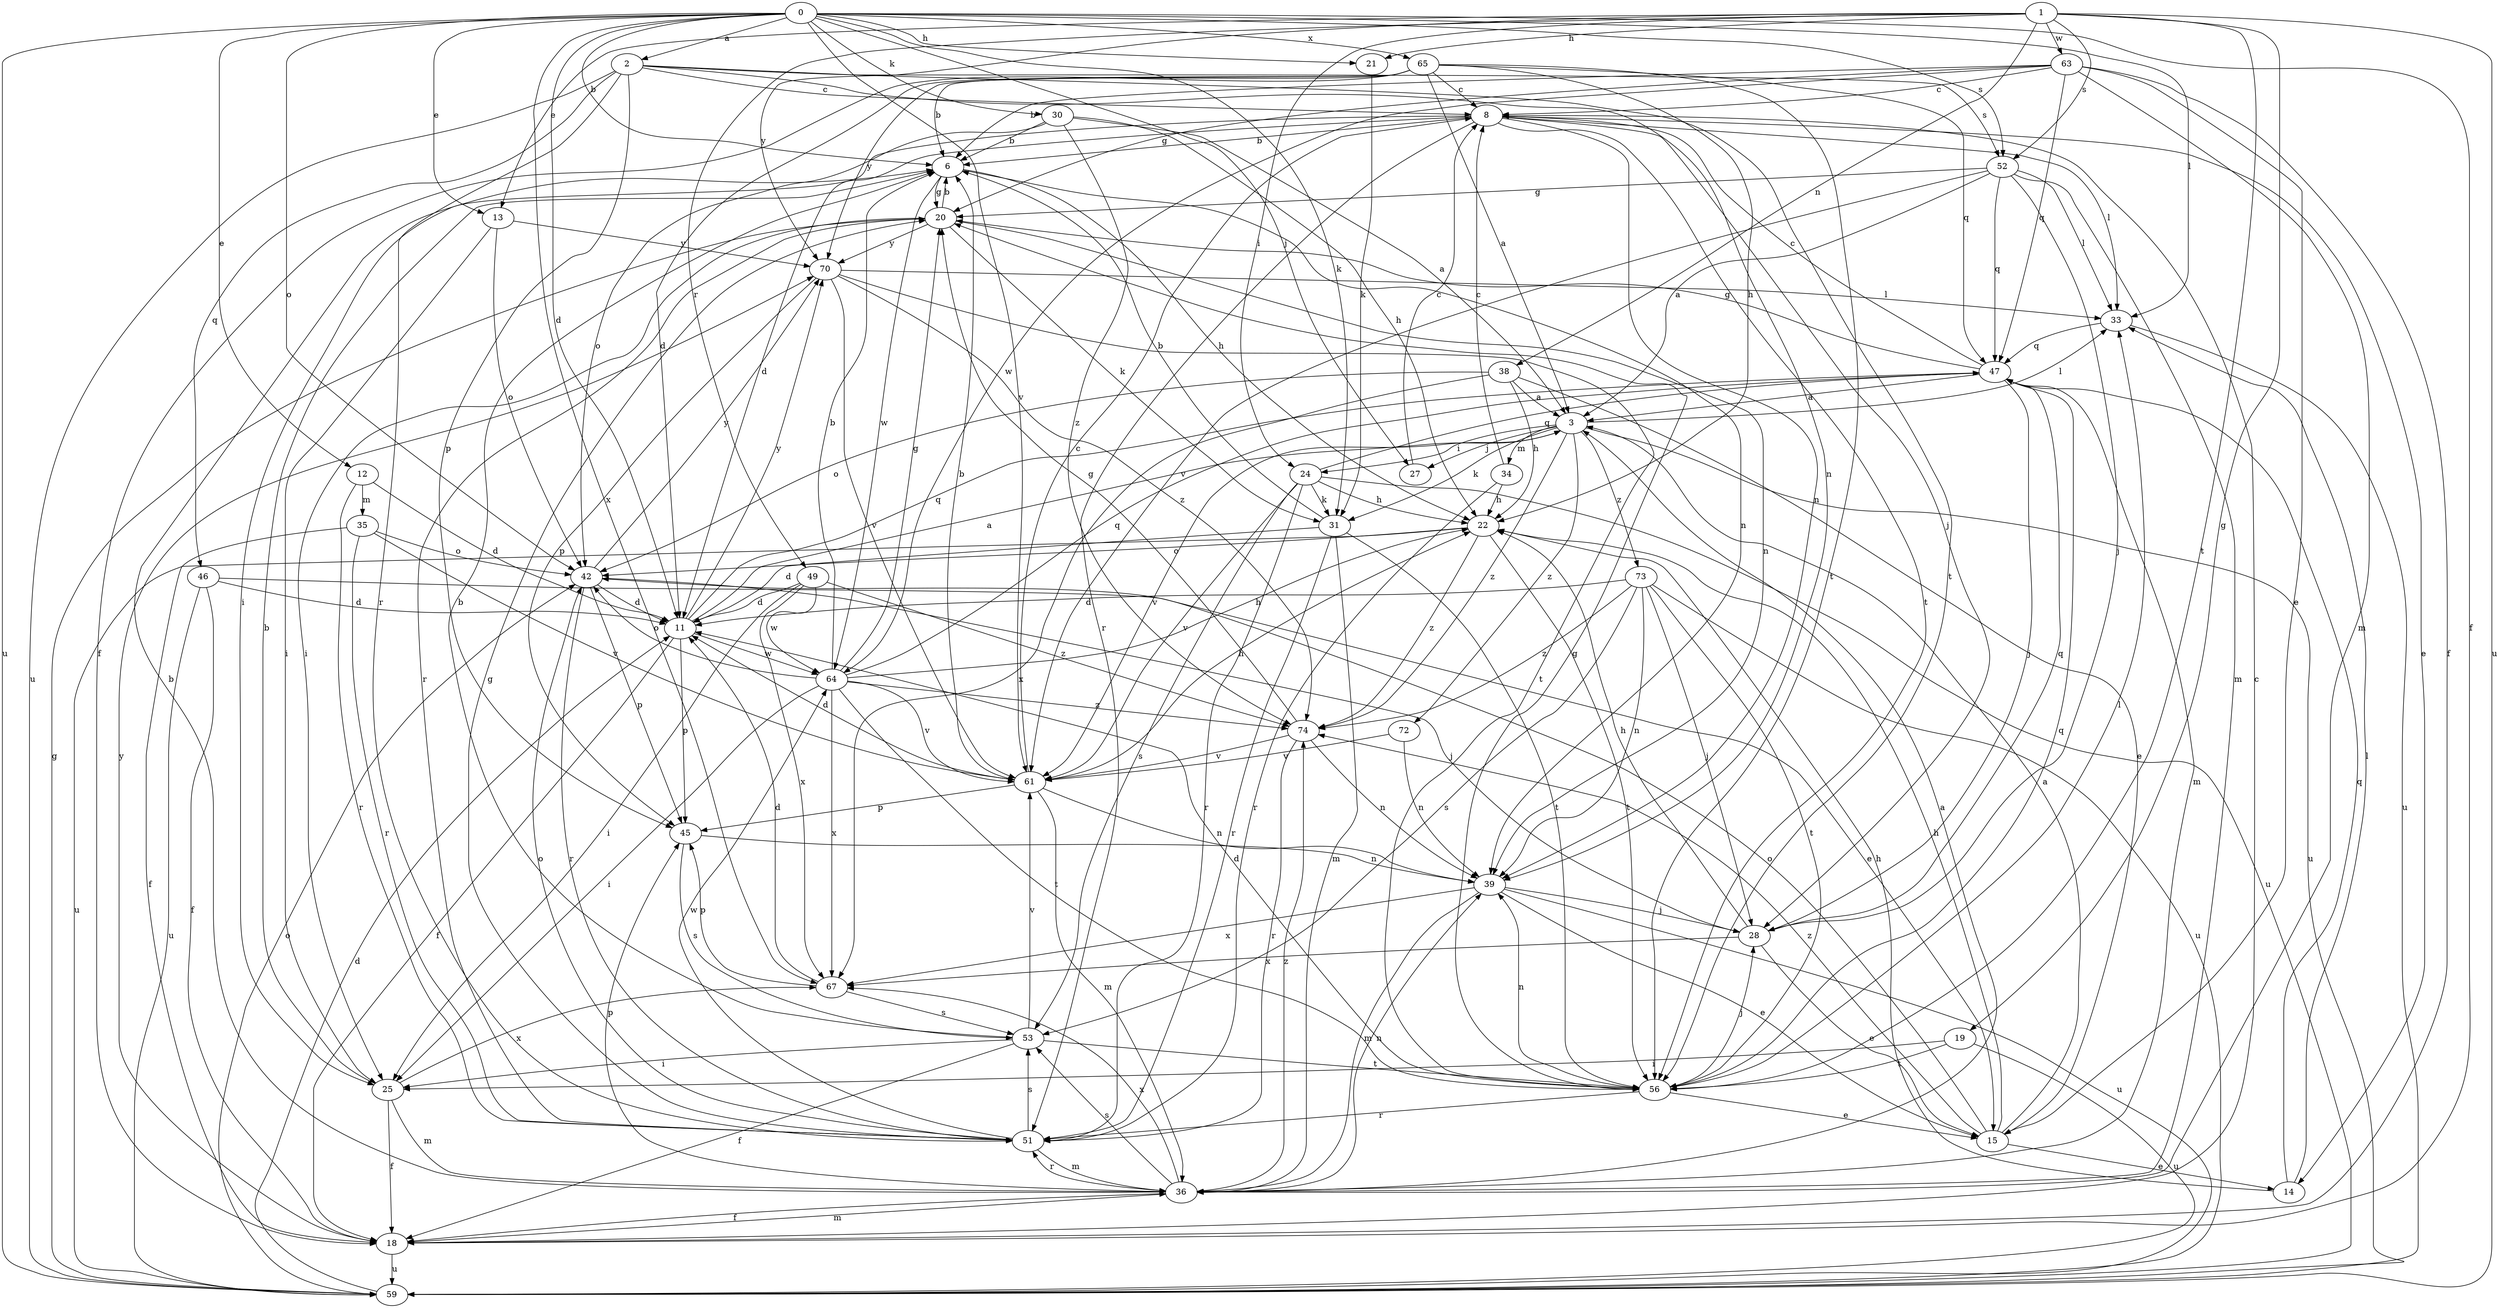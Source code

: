 strict digraph  {
0;
1;
2;
3;
6;
8;
11;
12;
13;
14;
15;
18;
19;
20;
21;
22;
24;
25;
27;
28;
30;
31;
33;
34;
35;
36;
38;
39;
42;
45;
46;
47;
49;
51;
52;
53;
56;
59;
61;
63;
64;
65;
67;
70;
72;
73;
74;
0 -> 2  [label=a];
0 -> 6  [label=b];
0 -> 11  [label=d];
0 -> 12  [label=e];
0 -> 13  [label=e];
0 -> 18  [label=f];
0 -> 21  [label=h];
0 -> 27  [label=j];
0 -> 30  [label=k];
0 -> 31  [label=k];
0 -> 33  [label=l];
0 -> 42  [label=o];
0 -> 52  [label=s];
0 -> 59  [label=u];
0 -> 61  [label=v];
0 -> 65  [label=x];
0 -> 67  [label=x];
1 -> 13  [label=e];
1 -> 19  [label=g];
1 -> 21  [label=h];
1 -> 24  [label=i];
1 -> 38  [label=n];
1 -> 49  [label=r];
1 -> 52  [label=s];
1 -> 56  [label=t];
1 -> 59  [label=u];
1 -> 63  [label=w];
1 -> 70  [label=y];
2 -> 8  [label=c];
2 -> 39  [label=n];
2 -> 45  [label=p];
2 -> 46  [label=q];
2 -> 51  [label=r];
2 -> 52  [label=s];
2 -> 56  [label=t];
2 -> 59  [label=u];
3 -> 24  [label=i];
3 -> 27  [label=j];
3 -> 31  [label=k];
3 -> 33  [label=l];
3 -> 34  [label=m];
3 -> 59  [label=u];
3 -> 61  [label=v];
3 -> 72  [label=z];
3 -> 73  [label=z];
3 -> 74  [label=z];
6 -> 20  [label=g];
6 -> 22  [label=h];
6 -> 39  [label=n];
6 -> 64  [label=w];
8 -> 6  [label=b];
8 -> 11  [label=d];
8 -> 14  [label=e];
8 -> 25  [label=i];
8 -> 28  [label=j];
8 -> 33  [label=l];
8 -> 39  [label=n];
8 -> 51  [label=r];
8 -> 56  [label=t];
11 -> 3  [label=a];
11 -> 18  [label=f];
11 -> 45  [label=p];
11 -> 47  [label=q];
11 -> 64  [label=w];
11 -> 70  [label=y];
12 -> 11  [label=d];
12 -> 35  [label=m];
12 -> 51  [label=r];
13 -> 25  [label=i];
13 -> 42  [label=o];
13 -> 70  [label=y];
14 -> 22  [label=h];
14 -> 33  [label=l];
14 -> 47  [label=q];
15 -> 3  [label=a];
15 -> 14  [label=e];
15 -> 22  [label=h];
15 -> 42  [label=o];
15 -> 74  [label=z];
18 -> 8  [label=c];
18 -> 36  [label=m];
18 -> 59  [label=u];
18 -> 70  [label=y];
19 -> 25  [label=i];
19 -> 56  [label=t];
19 -> 59  [label=u];
20 -> 6  [label=b];
20 -> 25  [label=i];
20 -> 31  [label=k];
20 -> 39  [label=n];
20 -> 51  [label=r];
20 -> 70  [label=y];
21 -> 31  [label=k];
22 -> 42  [label=o];
22 -> 56  [label=t];
22 -> 59  [label=u];
22 -> 74  [label=z];
24 -> 22  [label=h];
24 -> 31  [label=k];
24 -> 47  [label=q];
24 -> 51  [label=r];
24 -> 53  [label=s];
24 -> 59  [label=u];
24 -> 61  [label=v];
25 -> 6  [label=b];
25 -> 18  [label=f];
25 -> 36  [label=m];
25 -> 67  [label=x];
27 -> 8  [label=c];
28 -> 15  [label=e];
28 -> 22  [label=h];
28 -> 47  [label=q];
28 -> 67  [label=x];
30 -> 3  [label=a];
30 -> 6  [label=b];
30 -> 22  [label=h];
30 -> 42  [label=o];
30 -> 74  [label=z];
31 -> 6  [label=b];
31 -> 11  [label=d];
31 -> 36  [label=m];
31 -> 51  [label=r];
31 -> 56  [label=t];
33 -> 47  [label=q];
33 -> 59  [label=u];
34 -> 8  [label=c];
34 -> 22  [label=h];
34 -> 51  [label=r];
35 -> 18  [label=f];
35 -> 42  [label=o];
35 -> 51  [label=r];
35 -> 61  [label=v];
36 -> 3  [label=a];
36 -> 6  [label=b];
36 -> 18  [label=f];
36 -> 39  [label=n];
36 -> 45  [label=p];
36 -> 51  [label=r];
36 -> 53  [label=s];
36 -> 67  [label=x];
36 -> 74  [label=z];
38 -> 3  [label=a];
38 -> 15  [label=e];
38 -> 22  [label=h];
38 -> 42  [label=o];
38 -> 67  [label=x];
39 -> 15  [label=e];
39 -> 28  [label=j];
39 -> 36  [label=m];
39 -> 59  [label=u];
39 -> 67  [label=x];
42 -> 11  [label=d];
42 -> 28  [label=j];
42 -> 45  [label=p];
42 -> 51  [label=r];
42 -> 70  [label=y];
45 -> 39  [label=n];
45 -> 53  [label=s];
46 -> 11  [label=d];
46 -> 15  [label=e];
46 -> 18  [label=f];
46 -> 59  [label=u];
47 -> 3  [label=a];
47 -> 8  [label=c];
47 -> 20  [label=g];
47 -> 28  [label=j];
47 -> 36  [label=m];
49 -> 11  [label=d];
49 -> 25  [label=i];
49 -> 64  [label=w];
49 -> 67  [label=x];
49 -> 74  [label=z];
51 -> 20  [label=g];
51 -> 36  [label=m];
51 -> 42  [label=o];
51 -> 53  [label=s];
51 -> 64  [label=w];
52 -> 3  [label=a];
52 -> 20  [label=g];
52 -> 28  [label=j];
52 -> 33  [label=l];
52 -> 36  [label=m];
52 -> 47  [label=q];
52 -> 61  [label=v];
53 -> 6  [label=b];
53 -> 18  [label=f];
53 -> 25  [label=i];
53 -> 56  [label=t];
53 -> 61  [label=v];
56 -> 11  [label=d];
56 -> 15  [label=e];
56 -> 20  [label=g];
56 -> 28  [label=j];
56 -> 33  [label=l];
56 -> 39  [label=n];
56 -> 47  [label=q];
56 -> 51  [label=r];
59 -> 11  [label=d];
59 -> 20  [label=g];
59 -> 42  [label=o];
61 -> 6  [label=b];
61 -> 8  [label=c];
61 -> 11  [label=d];
61 -> 22  [label=h];
61 -> 36  [label=m];
61 -> 39  [label=n];
61 -> 45  [label=p];
63 -> 6  [label=b];
63 -> 8  [label=c];
63 -> 15  [label=e];
63 -> 18  [label=f];
63 -> 20  [label=g];
63 -> 36  [label=m];
63 -> 47  [label=q];
63 -> 64  [label=w];
64 -> 6  [label=b];
64 -> 20  [label=g];
64 -> 22  [label=h];
64 -> 25  [label=i];
64 -> 42  [label=o];
64 -> 47  [label=q];
64 -> 56  [label=t];
64 -> 61  [label=v];
64 -> 67  [label=x];
64 -> 74  [label=z];
65 -> 3  [label=a];
65 -> 6  [label=b];
65 -> 8  [label=c];
65 -> 11  [label=d];
65 -> 18  [label=f];
65 -> 22  [label=h];
65 -> 47  [label=q];
65 -> 56  [label=t];
65 -> 70  [label=y];
67 -> 11  [label=d];
67 -> 45  [label=p];
67 -> 53  [label=s];
70 -> 33  [label=l];
70 -> 45  [label=p];
70 -> 56  [label=t];
70 -> 61  [label=v];
70 -> 74  [label=z];
72 -> 39  [label=n];
72 -> 61  [label=v];
73 -> 11  [label=d];
73 -> 28  [label=j];
73 -> 39  [label=n];
73 -> 53  [label=s];
73 -> 56  [label=t];
73 -> 59  [label=u];
73 -> 74  [label=z];
74 -> 20  [label=g];
74 -> 39  [label=n];
74 -> 51  [label=r];
74 -> 61  [label=v];
}
